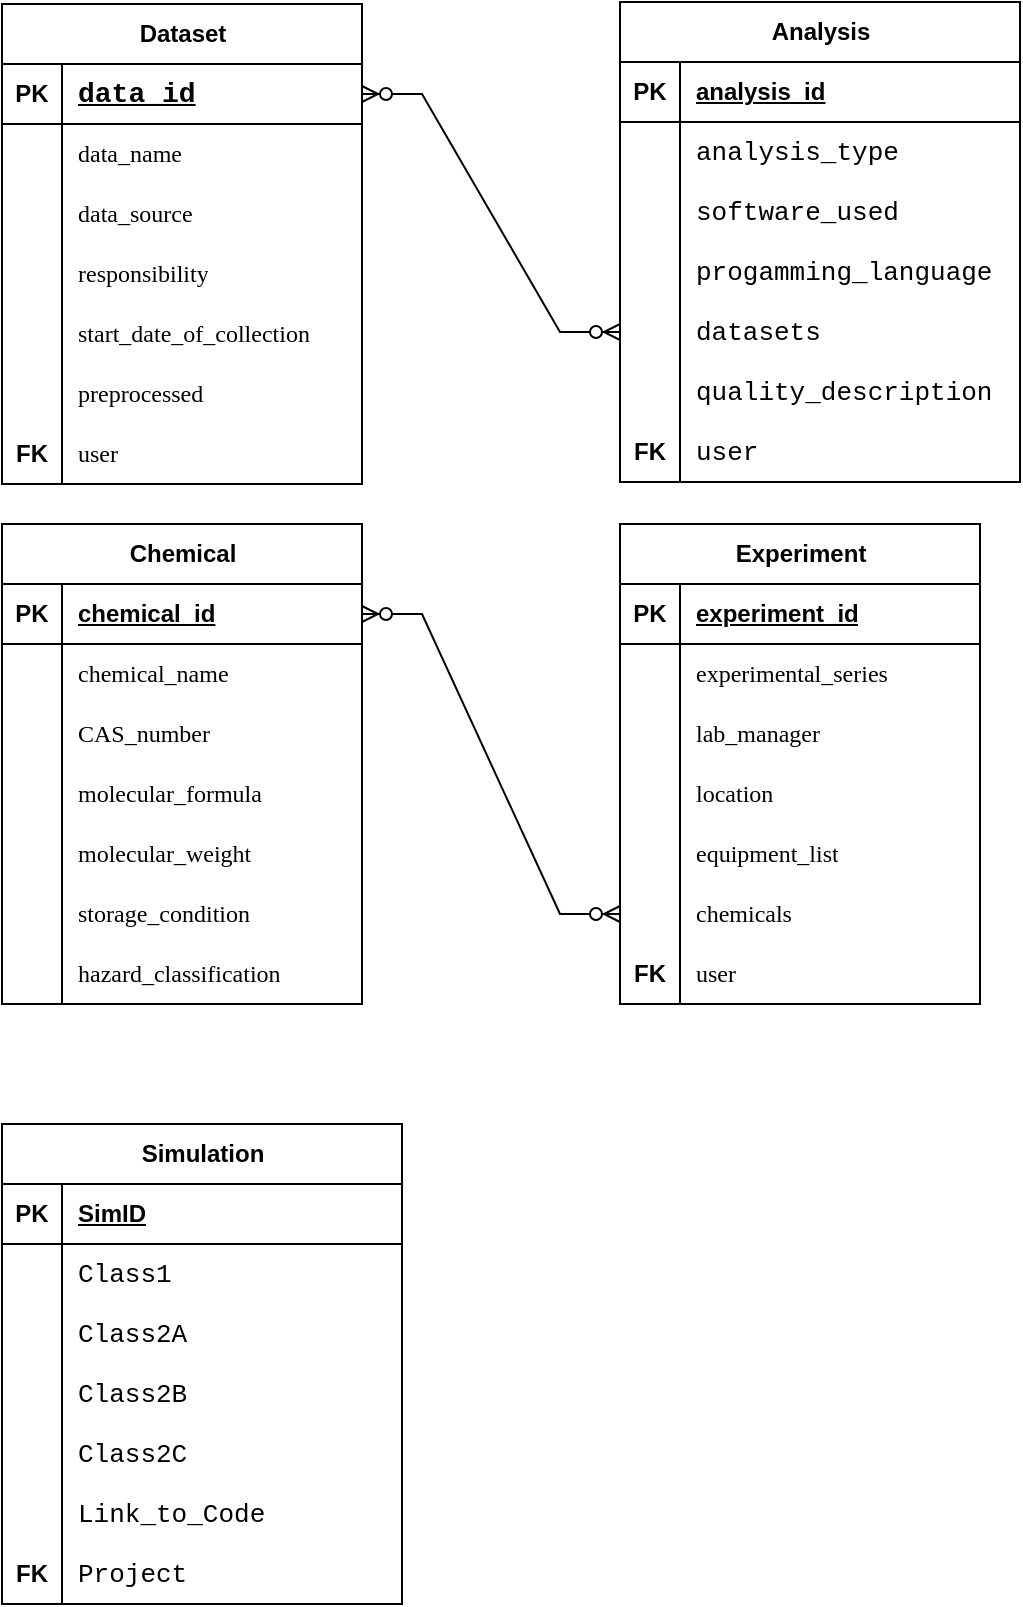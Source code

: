 <mxfile version="24.7.17">
  <diagram id="R2lEEEUBdFMjLlhIrx00" name="Page-1">
    <mxGraphModel dx="765" dy="545" grid="1" gridSize="10" guides="1" tooltips="1" connect="1" arrows="1" fold="1" page="1" pageScale="1" pageWidth="850" pageHeight="1100" math="0" shadow="0" extFonts="Permanent Marker^https://fonts.googleapis.com/css?family=Permanent+Marker">
      <root>
        <mxCell id="0" />
        <mxCell id="1" parent="0" />
        <mxCell id="FANMIz-VUArgThIN-32Q-28" value="Chemical" style="shape=table;startSize=30;container=1;collapsible=1;childLayout=tableLayout;fixedRows=1;rowLines=0;fontStyle=1;align=center;resizeLast=1;html=1;" parent="1" vertex="1">
          <mxGeometry x="151" y="360" width="180" height="240" as="geometry" />
        </mxCell>
        <mxCell id="FANMIz-VUArgThIN-32Q-29" value="" style="shape=tableRow;horizontal=0;startSize=0;swimlaneHead=0;swimlaneBody=0;fillColor=none;collapsible=0;dropTarget=0;points=[[0,0.5],[1,0.5]];portConstraint=eastwest;top=0;left=0;right=0;bottom=1;" parent="FANMIz-VUArgThIN-32Q-28" vertex="1">
          <mxGeometry y="30" width="180" height="30" as="geometry" />
        </mxCell>
        <mxCell id="FANMIz-VUArgThIN-32Q-30" value="PK" style="shape=partialRectangle;connectable=0;fillColor=none;top=0;left=0;bottom=0;right=0;fontStyle=1;overflow=hidden;whiteSpace=wrap;html=1;" parent="FANMIz-VUArgThIN-32Q-29" vertex="1">
          <mxGeometry width="30" height="30" as="geometry">
            <mxRectangle width="30" height="30" as="alternateBounds" />
          </mxGeometry>
        </mxCell>
        <mxCell id="FANMIz-VUArgThIN-32Q-31" value="chemical_id" style="shape=partialRectangle;connectable=0;fillColor=none;top=0;left=0;bottom=0;right=0;align=left;spacingLeft=6;fontStyle=5;overflow=hidden;whiteSpace=wrap;html=1;" parent="FANMIz-VUArgThIN-32Q-29" vertex="1">
          <mxGeometry x="30" width="150" height="30" as="geometry">
            <mxRectangle width="150" height="30" as="alternateBounds" />
          </mxGeometry>
        </mxCell>
        <mxCell id="FANMIz-VUArgThIN-32Q-32" value="" style="shape=tableRow;horizontal=0;startSize=0;swimlaneHead=0;swimlaneBody=0;fillColor=none;collapsible=0;dropTarget=0;points=[[0,0.5],[1,0.5]];portConstraint=eastwest;top=0;left=0;right=0;bottom=0;" parent="FANMIz-VUArgThIN-32Q-28" vertex="1">
          <mxGeometry y="60" width="180" height="30" as="geometry" />
        </mxCell>
        <mxCell id="FANMIz-VUArgThIN-32Q-33" value="" style="shape=partialRectangle;connectable=0;fillColor=none;top=0;left=0;bottom=0;right=0;editable=1;overflow=hidden;whiteSpace=wrap;html=1;" parent="FANMIz-VUArgThIN-32Q-32" vertex="1">
          <mxGeometry width="30" height="30" as="geometry">
            <mxRectangle width="30" height="30" as="alternateBounds" />
          </mxGeometry>
        </mxCell>
        <mxCell id="FANMIz-VUArgThIN-32Q-34" value="chemical_name" style="shape=partialRectangle;connectable=0;fillColor=none;top=0;left=0;bottom=0;right=0;align=left;spacingLeft=6;overflow=hidden;whiteSpace=wrap;html=1;fontFamily=Lucida Console;fontSize=12;" parent="FANMIz-VUArgThIN-32Q-32" vertex="1">
          <mxGeometry x="30" width="150" height="30" as="geometry">
            <mxRectangle width="150" height="30" as="alternateBounds" />
          </mxGeometry>
        </mxCell>
        <mxCell id="FANMIz-VUArgThIN-32Q-35" value="" style="shape=tableRow;horizontal=0;startSize=0;swimlaneHead=0;swimlaneBody=0;fillColor=none;collapsible=0;dropTarget=0;points=[[0,0.5],[1,0.5]];portConstraint=eastwest;top=0;left=0;right=0;bottom=0;" parent="FANMIz-VUArgThIN-32Q-28" vertex="1">
          <mxGeometry y="90" width="180" height="30" as="geometry" />
        </mxCell>
        <mxCell id="FANMIz-VUArgThIN-32Q-36" value="" style="shape=partialRectangle;connectable=0;fillColor=none;top=0;left=0;bottom=0;right=0;editable=1;overflow=hidden;whiteSpace=wrap;html=1;" parent="FANMIz-VUArgThIN-32Q-35" vertex="1">
          <mxGeometry width="30" height="30" as="geometry">
            <mxRectangle width="30" height="30" as="alternateBounds" />
          </mxGeometry>
        </mxCell>
        <mxCell id="FANMIz-VUArgThIN-32Q-37" value="CAS_number" style="shape=partialRectangle;connectable=0;fillColor=none;top=0;left=0;bottom=0;right=0;align=left;spacingLeft=6;overflow=hidden;whiteSpace=wrap;html=1;fontFamily=Lucida Console;fontSize=12;" parent="FANMIz-VUArgThIN-32Q-35" vertex="1">
          <mxGeometry x="30" width="150" height="30" as="geometry">
            <mxRectangle width="150" height="30" as="alternateBounds" />
          </mxGeometry>
        </mxCell>
        <mxCell id="FANMIz-VUArgThIN-32Q-38" value="" style="shape=tableRow;horizontal=0;startSize=0;swimlaneHead=0;swimlaneBody=0;fillColor=none;collapsible=0;dropTarget=0;points=[[0,0.5],[1,0.5]];portConstraint=eastwest;top=0;left=0;right=0;bottom=0;" parent="FANMIz-VUArgThIN-32Q-28" vertex="1">
          <mxGeometry y="120" width="180" height="30" as="geometry" />
        </mxCell>
        <mxCell id="FANMIz-VUArgThIN-32Q-39" value="" style="shape=partialRectangle;connectable=0;fillColor=none;top=0;left=0;bottom=0;right=0;editable=1;overflow=hidden;whiteSpace=wrap;html=1;" parent="FANMIz-VUArgThIN-32Q-38" vertex="1">
          <mxGeometry width="30" height="30" as="geometry">
            <mxRectangle width="30" height="30" as="alternateBounds" />
          </mxGeometry>
        </mxCell>
        <mxCell id="FANMIz-VUArgThIN-32Q-40" value="molecular_formula" style="shape=partialRectangle;connectable=0;fillColor=none;top=0;left=0;bottom=0;right=0;align=left;spacingLeft=6;overflow=hidden;whiteSpace=wrap;html=1;fontFamily=Lucida Console;fontSize=12;" parent="FANMIz-VUArgThIN-32Q-38" vertex="1">
          <mxGeometry x="30" width="150" height="30" as="geometry">
            <mxRectangle width="150" height="30" as="alternateBounds" />
          </mxGeometry>
        </mxCell>
        <mxCell id="FANMIz-VUArgThIN-32Q-41" value="" style="shape=tableRow;horizontal=0;startSize=0;swimlaneHead=0;swimlaneBody=0;fillColor=none;collapsible=0;dropTarget=0;points=[[0,0.5],[1,0.5]];portConstraint=eastwest;top=0;left=0;right=0;bottom=0;" parent="FANMIz-VUArgThIN-32Q-28" vertex="1">
          <mxGeometry y="150" width="180" height="30" as="geometry" />
        </mxCell>
        <mxCell id="FANMIz-VUArgThIN-32Q-42" value="" style="shape=partialRectangle;connectable=0;fillColor=none;top=0;left=0;bottom=0;right=0;editable=1;overflow=hidden;whiteSpace=wrap;html=1;" parent="FANMIz-VUArgThIN-32Q-41" vertex="1">
          <mxGeometry width="30" height="30" as="geometry">
            <mxRectangle width="30" height="30" as="alternateBounds" />
          </mxGeometry>
        </mxCell>
        <mxCell id="FANMIz-VUArgThIN-32Q-43" value="molecular_weight" style="shape=partialRectangle;connectable=0;fillColor=none;top=0;left=0;bottom=0;right=0;align=left;spacingLeft=6;overflow=hidden;whiteSpace=wrap;html=1;fontFamily=Lucida Console;fontSize=12;" parent="FANMIz-VUArgThIN-32Q-41" vertex="1">
          <mxGeometry x="30" width="150" height="30" as="geometry">
            <mxRectangle width="150" height="30" as="alternateBounds" />
          </mxGeometry>
        </mxCell>
        <mxCell id="FANMIz-VUArgThIN-32Q-46" value="" style="shape=tableRow;horizontal=0;startSize=0;swimlaneHead=0;swimlaneBody=0;fillColor=none;collapsible=0;dropTarget=0;points=[[0,0.5],[1,0.5]];portConstraint=eastwest;top=0;left=0;right=0;bottom=0;" parent="FANMIz-VUArgThIN-32Q-28" vertex="1">
          <mxGeometry y="180" width="180" height="30" as="geometry" />
        </mxCell>
        <mxCell id="FANMIz-VUArgThIN-32Q-47" value="" style="shape=partialRectangle;connectable=0;fillColor=none;top=0;left=0;bottom=0;right=0;editable=1;overflow=hidden;whiteSpace=wrap;html=1;" parent="FANMIz-VUArgThIN-32Q-46" vertex="1">
          <mxGeometry width="30" height="30" as="geometry">
            <mxRectangle width="30" height="30" as="alternateBounds" />
          </mxGeometry>
        </mxCell>
        <mxCell id="FANMIz-VUArgThIN-32Q-48" value="storage_condition" style="shape=partialRectangle;connectable=0;fillColor=none;top=0;left=0;bottom=0;right=0;align=left;spacingLeft=6;overflow=hidden;whiteSpace=wrap;html=1;fontFamily=Lucida Console;fontSize=12;" parent="FANMIz-VUArgThIN-32Q-46" vertex="1">
          <mxGeometry x="30" width="150" height="30" as="geometry">
            <mxRectangle width="150" height="30" as="alternateBounds" />
          </mxGeometry>
        </mxCell>
        <mxCell id="FANMIz-VUArgThIN-32Q-49" value="" style="shape=tableRow;horizontal=0;startSize=0;swimlaneHead=0;swimlaneBody=0;fillColor=none;collapsible=0;dropTarget=0;points=[[0,0.5],[1,0.5]];portConstraint=eastwest;top=0;left=0;right=0;bottom=0;" parent="FANMIz-VUArgThIN-32Q-28" vertex="1">
          <mxGeometry y="210" width="180" height="30" as="geometry" />
        </mxCell>
        <mxCell id="FANMIz-VUArgThIN-32Q-50" value="" style="shape=partialRectangle;connectable=0;fillColor=none;top=0;left=0;bottom=0;right=0;editable=1;overflow=hidden;whiteSpace=wrap;html=1;" parent="FANMIz-VUArgThIN-32Q-49" vertex="1">
          <mxGeometry width="30" height="30" as="geometry">
            <mxRectangle width="30" height="30" as="alternateBounds" />
          </mxGeometry>
        </mxCell>
        <mxCell id="FANMIz-VUArgThIN-32Q-51" value="hazard_classification" style="shape=partialRectangle;connectable=0;fillColor=none;top=0;left=0;bottom=0;right=0;align=left;spacingLeft=6;overflow=hidden;whiteSpace=wrap;html=1;fontFamily=Lucida Console;fontSize=12;" parent="FANMIz-VUArgThIN-32Q-49" vertex="1">
          <mxGeometry x="30" width="150" height="30" as="geometry">
            <mxRectangle width="150" height="30" as="alternateBounds" />
          </mxGeometry>
        </mxCell>
        <mxCell id="FANMIz-VUArgThIN-32Q-52" value="Experiment" style="shape=table;startSize=30;container=1;collapsible=1;childLayout=tableLayout;fixedRows=1;rowLines=0;fontStyle=1;align=center;resizeLast=1;html=1;" parent="1" vertex="1">
          <mxGeometry x="460" y="360" width="180" height="240" as="geometry" />
        </mxCell>
        <mxCell id="FANMIz-VUArgThIN-32Q-53" value="" style="shape=tableRow;horizontal=0;startSize=0;swimlaneHead=0;swimlaneBody=0;fillColor=none;collapsible=0;dropTarget=0;points=[[0,0.5],[1,0.5]];portConstraint=eastwest;top=0;left=0;right=0;bottom=1;" parent="FANMIz-VUArgThIN-32Q-52" vertex="1">
          <mxGeometry y="30" width="180" height="30" as="geometry" />
        </mxCell>
        <mxCell id="FANMIz-VUArgThIN-32Q-54" value="PK" style="shape=partialRectangle;connectable=0;fillColor=none;top=0;left=0;bottom=0;right=0;fontStyle=1;overflow=hidden;whiteSpace=wrap;html=1;" parent="FANMIz-VUArgThIN-32Q-53" vertex="1">
          <mxGeometry width="30" height="30" as="geometry">
            <mxRectangle width="30" height="30" as="alternateBounds" />
          </mxGeometry>
        </mxCell>
        <mxCell id="FANMIz-VUArgThIN-32Q-55" value="experiment_id" style="shape=partialRectangle;connectable=0;fillColor=none;top=0;left=0;bottom=0;right=0;align=left;spacingLeft=6;fontStyle=5;overflow=hidden;whiteSpace=wrap;html=1;" parent="FANMIz-VUArgThIN-32Q-53" vertex="1">
          <mxGeometry x="30" width="150" height="30" as="geometry">
            <mxRectangle width="150" height="30" as="alternateBounds" />
          </mxGeometry>
        </mxCell>
        <mxCell id="FANMIz-VUArgThIN-32Q-56" value="" style="shape=tableRow;horizontal=0;startSize=0;swimlaneHead=0;swimlaneBody=0;fillColor=none;collapsible=0;dropTarget=0;points=[[0,0.5],[1,0.5]];portConstraint=eastwest;top=0;left=0;right=0;bottom=0;" parent="FANMIz-VUArgThIN-32Q-52" vertex="1">
          <mxGeometry y="60" width="180" height="30" as="geometry" />
        </mxCell>
        <mxCell id="FANMIz-VUArgThIN-32Q-57" value="" style="shape=partialRectangle;connectable=0;fillColor=none;top=0;left=0;bottom=0;right=0;editable=1;overflow=hidden;whiteSpace=wrap;html=1;" parent="FANMIz-VUArgThIN-32Q-56" vertex="1">
          <mxGeometry width="30" height="30" as="geometry">
            <mxRectangle width="30" height="30" as="alternateBounds" />
          </mxGeometry>
        </mxCell>
        <mxCell id="FANMIz-VUArgThIN-32Q-58" value="experimental_series" style="shape=partialRectangle;connectable=0;fillColor=none;top=0;left=0;bottom=0;right=0;align=left;spacingLeft=6;overflow=hidden;whiteSpace=wrap;html=1;fontFamily=Lucida Console;fontSize=12;" parent="FANMIz-VUArgThIN-32Q-56" vertex="1">
          <mxGeometry x="30" width="150" height="30" as="geometry">
            <mxRectangle width="150" height="30" as="alternateBounds" />
          </mxGeometry>
        </mxCell>
        <mxCell id="FANMIz-VUArgThIN-32Q-59" value="" style="shape=tableRow;horizontal=0;startSize=0;swimlaneHead=0;swimlaneBody=0;fillColor=none;collapsible=0;dropTarget=0;points=[[0,0.5],[1,0.5]];portConstraint=eastwest;top=0;left=0;right=0;bottom=0;" parent="FANMIz-VUArgThIN-32Q-52" vertex="1">
          <mxGeometry y="90" width="180" height="30" as="geometry" />
        </mxCell>
        <mxCell id="FANMIz-VUArgThIN-32Q-60" value="" style="shape=partialRectangle;connectable=0;fillColor=none;top=0;left=0;bottom=0;right=0;editable=1;overflow=hidden;whiteSpace=wrap;html=1;" parent="FANMIz-VUArgThIN-32Q-59" vertex="1">
          <mxGeometry width="30" height="30" as="geometry">
            <mxRectangle width="30" height="30" as="alternateBounds" />
          </mxGeometry>
        </mxCell>
        <mxCell id="FANMIz-VUArgThIN-32Q-61" value="lab_manager" style="shape=partialRectangle;connectable=0;fillColor=none;top=0;left=0;bottom=0;right=0;align=left;spacingLeft=6;overflow=hidden;whiteSpace=wrap;html=1;fontFamily=Lucida Console;fontSize=12;" parent="FANMIz-VUArgThIN-32Q-59" vertex="1">
          <mxGeometry x="30" width="150" height="30" as="geometry">
            <mxRectangle width="150" height="30" as="alternateBounds" />
          </mxGeometry>
        </mxCell>
        <mxCell id="FANMIz-VUArgThIN-32Q-62" value="" style="shape=tableRow;horizontal=0;startSize=0;swimlaneHead=0;swimlaneBody=0;fillColor=none;collapsible=0;dropTarget=0;points=[[0,0.5],[1,0.5]];portConstraint=eastwest;top=0;left=0;right=0;bottom=0;" parent="FANMIz-VUArgThIN-32Q-52" vertex="1">
          <mxGeometry y="120" width="180" height="30" as="geometry" />
        </mxCell>
        <mxCell id="FANMIz-VUArgThIN-32Q-63" value="" style="shape=partialRectangle;connectable=0;fillColor=none;top=0;left=0;bottom=0;right=0;editable=1;overflow=hidden;whiteSpace=wrap;html=1;" parent="FANMIz-VUArgThIN-32Q-62" vertex="1">
          <mxGeometry width="30" height="30" as="geometry">
            <mxRectangle width="30" height="30" as="alternateBounds" />
          </mxGeometry>
        </mxCell>
        <mxCell id="FANMIz-VUArgThIN-32Q-64" value="location" style="shape=partialRectangle;connectable=0;fillColor=none;top=0;left=0;bottom=0;right=0;align=left;spacingLeft=6;overflow=hidden;whiteSpace=wrap;html=1;fontFamily=Lucida Console;fontSize=12;" parent="FANMIz-VUArgThIN-32Q-62" vertex="1">
          <mxGeometry x="30" width="150" height="30" as="geometry">
            <mxRectangle width="150" height="30" as="alternateBounds" />
          </mxGeometry>
        </mxCell>
        <mxCell id="FANMIz-VUArgThIN-32Q-65" value="" style="shape=tableRow;horizontal=0;startSize=0;swimlaneHead=0;swimlaneBody=0;fillColor=none;collapsible=0;dropTarget=0;points=[[0,0.5],[1,0.5]];portConstraint=eastwest;top=0;left=0;right=0;bottom=0;" parent="FANMIz-VUArgThIN-32Q-52" vertex="1">
          <mxGeometry y="150" width="180" height="30" as="geometry" />
        </mxCell>
        <mxCell id="FANMIz-VUArgThIN-32Q-66" value="" style="shape=partialRectangle;connectable=0;fillColor=none;top=0;left=0;bottom=0;right=0;editable=1;overflow=hidden;whiteSpace=wrap;html=1;" parent="FANMIz-VUArgThIN-32Q-65" vertex="1">
          <mxGeometry width="30" height="30" as="geometry">
            <mxRectangle width="30" height="30" as="alternateBounds" />
          </mxGeometry>
        </mxCell>
        <mxCell id="FANMIz-VUArgThIN-32Q-67" value="equipment_list" style="shape=partialRectangle;connectable=0;fillColor=none;top=0;left=0;bottom=0;right=0;align=left;spacingLeft=6;overflow=hidden;whiteSpace=wrap;html=1;fontFamily=Lucida Console;fontSize=12;" parent="FANMIz-VUArgThIN-32Q-65" vertex="1">
          <mxGeometry x="30" width="150" height="30" as="geometry">
            <mxRectangle width="150" height="30" as="alternateBounds" />
          </mxGeometry>
        </mxCell>
        <mxCell id="FANMIz-VUArgThIN-32Q-68" value="" style="shape=tableRow;horizontal=0;startSize=0;swimlaneHead=0;swimlaneBody=0;fillColor=none;collapsible=0;dropTarget=0;points=[[0,0.5],[1,0.5]];portConstraint=eastwest;top=0;left=0;right=0;bottom=0;" parent="FANMIz-VUArgThIN-32Q-52" vertex="1">
          <mxGeometry y="180" width="180" height="30" as="geometry" />
        </mxCell>
        <mxCell id="FANMIz-VUArgThIN-32Q-69" value="" style="shape=partialRectangle;connectable=0;fillColor=none;top=0;left=0;bottom=0;right=0;editable=1;overflow=hidden;whiteSpace=wrap;html=1;" parent="FANMIz-VUArgThIN-32Q-68" vertex="1">
          <mxGeometry width="30" height="30" as="geometry">
            <mxRectangle width="30" height="30" as="alternateBounds" />
          </mxGeometry>
        </mxCell>
        <mxCell id="FANMIz-VUArgThIN-32Q-70" value="chemicals" style="shape=partialRectangle;connectable=0;fillColor=none;top=0;left=0;bottom=0;right=0;align=left;spacingLeft=6;overflow=hidden;whiteSpace=wrap;html=1;fontFamily=Lucida Console;fontSize=12;" parent="FANMIz-VUArgThIN-32Q-68" vertex="1">
          <mxGeometry x="30" width="150" height="30" as="geometry">
            <mxRectangle width="150" height="30" as="alternateBounds" />
          </mxGeometry>
        </mxCell>
        <mxCell id="FANMIz-VUArgThIN-32Q-71" value="" style="shape=tableRow;horizontal=0;startSize=0;swimlaneHead=0;swimlaneBody=0;fillColor=none;collapsible=0;dropTarget=0;points=[[0,0.5],[1,0.5]];portConstraint=eastwest;top=0;left=0;right=0;bottom=0;" parent="FANMIz-VUArgThIN-32Q-52" vertex="1">
          <mxGeometry y="210" width="180" height="30" as="geometry" />
        </mxCell>
        <mxCell id="FANMIz-VUArgThIN-32Q-72" value="&lt;span style=&quot;font-weight: 700;&quot;&gt;FK&lt;/span&gt;" style="shape=partialRectangle;connectable=0;fillColor=none;top=0;left=0;bottom=0;right=0;editable=1;overflow=hidden;whiteSpace=wrap;html=1;" parent="FANMIz-VUArgThIN-32Q-71" vertex="1">
          <mxGeometry width="30" height="30" as="geometry">
            <mxRectangle width="30" height="30" as="alternateBounds" />
          </mxGeometry>
        </mxCell>
        <mxCell id="FANMIz-VUArgThIN-32Q-73" value="user" style="shape=partialRectangle;connectable=0;fillColor=none;top=0;left=0;bottom=0;right=0;align=left;spacingLeft=6;overflow=hidden;whiteSpace=wrap;html=1;fontFamily=Lucida Console;fontSize=12;" parent="FANMIz-VUArgThIN-32Q-71" vertex="1">
          <mxGeometry x="30" width="150" height="30" as="geometry">
            <mxRectangle width="150" height="30" as="alternateBounds" />
          </mxGeometry>
        </mxCell>
        <mxCell id="FANMIz-VUArgThIN-32Q-77" value="" style="edgeStyle=entityRelationEdgeStyle;fontSize=12;html=1;endArrow=ERzeroToMany;endFill=1;startArrow=ERzeroToMany;rounded=0;exitX=1;exitY=0.5;exitDx=0;exitDy=0;" parent="1" source="FANMIz-VUArgThIN-32Q-29" target="FANMIz-VUArgThIN-32Q-68" edge="1">
          <mxGeometry width="100" height="100" relative="1" as="geometry">
            <mxPoint x="70" y="530" as="sourcePoint" />
            <mxPoint x="170" y="430" as="targetPoint" />
          </mxGeometry>
        </mxCell>
        <mxCell id="FANMIz-VUArgThIN-32Q-78" value="Dataset" style="shape=table;startSize=30;container=1;collapsible=1;childLayout=tableLayout;fixedRows=1;rowLines=0;fontStyle=1;align=center;resizeLast=1;html=1;fontColor=#000000;" parent="1" vertex="1">
          <mxGeometry x="151" y="100" width="180" height="240" as="geometry" />
        </mxCell>
        <mxCell id="FANMIz-VUArgThIN-32Q-79" value="" style="shape=tableRow;horizontal=0;startSize=0;swimlaneHead=0;swimlaneBody=0;fillColor=none;collapsible=0;dropTarget=0;points=[[0,0.5],[1,0.5]];portConstraint=eastwest;top=0;left=0;right=0;bottom=1;fontColor=#000000;" parent="FANMIz-VUArgThIN-32Q-78" vertex="1">
          <mxGeometry y="30" width="180" height="30" as="geometry" />
        </mxCell>
        <mxCell id="FANMIz-VUArgThIN-32Q-80" value="PK" style="shape=partialRectangle;connectable=0;fillColor=none;top=0;left=0;bottom=0;right=0;fontStyle=1;overflow=hidden;whiteSpace=wrap;html=1;fontColor=#000000;" parent="FANMIz-VUArgThIN-32Q-79" vertex="1">
          <mxGeometry width="30" height="30" as="geometry">
            <mxRectangle width="30" height="30" as="alternateBounds" />
          </mxGeometry>
        </mxCell>
        <mxCell id="FANMIz-VUArgThIN-32Q-81" value="&lt;span style=&quot;font-family: Consolas, &amp;quot;Courier New&amp;quot;, monospace; font-size: 14px; white-space: pre; background-color: rgb(255, 255, 255);&quot;&gt;data_id&lt;/span&gt;" style="shape=partialRectangle;connectable=0;fillColor=none;top=0;left=0;bottom=0;right=0;align=left;spacingLeft=6;fontStyle=5;overflow=hidden;whiteSpace=wrap;html=1;fontColor=#000000;" parent="FANMIz-VUArgThIN-32Q-79" vertex="1">
          <mxGeometry x="30" width="150" height="30" as="geometry">
            <mxRectangle width="150" height="30" as="alternateBounds" />
          </mxGeometry>
        </mxCell>
        <mxCell id="FANMIz-VUArgThIN-32Q-82" value="" style="shape=tableRow;horizontal=0;startSize=0;swimlaneHead=0;swimlaneBody=0;fillColor=none;collapsible=0;dropTarget=0;points=[[0,0.5],[1,0.5]];portConstraint=eastwest;top=0;left=0;right=0;bottom=0;fontColor=#000000;" parent="FANMIz-VUArgThIN-32Q-78" vertex="1">
          <mxGeometry y="60" width="180" height="30" as="geometry" />
        </mxCell>
        <mxCell id="FANMIz-VUArgThIN-32Q-83" value="" style="shape=partialRectangle;connectable=0;fillColor=none;top=0;left=0;bottom=0;right=0;editable=1;overflow=hidden;whiteSpace=wrap;html=1;fontColor=#000000;" parent="FANMIz-VUArgThIN-32Q-82" vertex="1">
          <mxGeometry width="30" height="30" as="geometry">
            <mxRectangle width="30" height="30" as="alternateBounds" />
          </mxGeometry>
        </mxCell>
        <mxCell id="FANMIz-VUArgThIN-32Q-84" value="&lt;span style=&quot;font-size: 12px; white-space: pre; background-color: rgb(255, 255, 255);&quot;&gt;data_name&lt;/span&gt;" style="shape=partialRectangle;connectable=0;fillColor=none;top=0;left=0;bottom=0;right=0;align=left;spacingLeft=6;overflow=hidden;whiteSpace=wrap;html=1;fontSize=12;fontFamily=Lucida Console;fontColor=#000000;" parent="FANMIz-VUArgThIN-32Q-82" vertex="1">
          <mxGeometry x="30" width="150" height="30" as="geometry">
            <mxRectangle width="150" height="30" as="alternateBounds" />
          </mxGeometry>
        </mxCell>
        <mxCell id="FANMIz-VUArgThIN-32Q-85" value="" style="shape=tableRow;horizontal=0;startSize=0;swimlaneHead=0;swimlaneBody=0;fillColor=none;collapsible=0;dropTarget=0;points=[[0,0.5],[1,0.5]];portConstraint=eastwest;top=0;left=0;right=0;bottom=0;fontColor=#000000;" parent="FANMIz-VUArgThIN-32Q-78" vertex="1">
          <mxGeometry y="90" width="180" height="30" as="geometry" />
        </mxCell>
        <mxCell id="FANMIz-VUArgThIN-32Q-86" value="" style="shape=partialRectangle;connectable=0;fillColor=none;top=0;left=0;bottom=0;right=0;editable=1;overflow=hidden;whiteSpace=wrap;html=1;fontColor=#000000;" parent="FANMIz-VUArgThIN-32Q-85" vertex="1">
          <mxGeometry width="30" height="30" as="geometry">
            <mxRectangle width="30" height="30" as="alternateBounds" />
          </mxGeometry>
        </mxCell>
        <mxCell id="FANMIz-VUArgThIN-32Q-87" value="&lt;span style=&quot;font-size: 12px; white-space: pre; background-color: rgb(255, 255, 255);&quot;&gt;data_source&lt;/span&gt;" style="shape=partialRectangle;connectable=0;fillColor=none;top=0;left=0;bottom=0;right=0;align=left;spacingLeft=6;overflow=hidden;whiteSpace=wrap;html=1;fontSize=12;fontFamily=Lucida Console;fontColor=#000000;" parent="FANMIz-VUArgThIN-32Q-85" vertex="1">
          <mxGeometry x="30" width="150" height="30" as="geometry">
            <mxRectangle width="150" height="30" as="alternateBounds" />
          </mxGeometry>
        </mxCell>
        <mxCell id="FANMIz-VUArgThIN-32Q-88" value="" style="shape=tableRow;horizontal=0;startSize=0;swimlaneHead=0;swimlaneBody=0;fillColor=none;collapsible=0;dropTarget=0;points=[[0,0.5],[1,0.5]];portConstraint=eastwest;top=0;left=0;right=0;bottom=0;fontColor=#000000;" parent="FANMIz-VUArgThIN-32Q-78" vertex="1">
          <mxGeometry y="120" width="180" height="30" as="geometry" />
        </mxCell>
        <mxCell id="FANMIz-VUArgThIN-32Q-89" value="" style="shape=partialRectangle;connectable=0;fillColor=none;top=0;left=0;bottom=0;right=0;editable=1;overflow=hidden;whiteSpace=wrap;html=1;fontColor=#000000;" parent="FANMIz-VUArgThIN-32Q-88" vertex="1">
          <mxGeometry width="30" height="30" as="geometry">
            <mxRectangle width="30" height="30" as="alternateBounds" />
          </mxGeometry>
        </mxCell>
        <mxCell id="FANMIz-VUArgThIN-32Q-90" value="&lt;span style=&quot;font-size: 12px; white-space: pre; background-color: rgb(255, 255, 255);&quot;&gt;responsibility&lt;/span&gt;" style="shape=partialRectangle;connectable=0;fillColor=none;top=0;left=0;bottom=0;right=0;align=left;spacingLeft=6;overflow=hidden;whiteSpace=wrap;html=1;fontFamily=Lucida Console;fontSize=12;fontColor=#000000;" parent="FANMIz-VUArgThIN-32Q-88" vertex="1">
          <mxGeometry x="30" width="150" height="30" as="geometry">
            <mxRectangle width="150" height="30" as="alternateBounds" />
          </mxGeometry>
        </mxCell>
        <mxCell id="FANMIz-VUArgThIN-32Q-91" value="" style="shape=tableRow;horizontal=0;startSize=0;swimlaneHead=0;swimlaneBody=0;fillColor=none;collapsible=0;dropTarget=0;points=[[0,0.5],[1,0.5]];portConstraint=eastwest;top=0;left=0;right=0;bottom=0;fontColor=#000000;" parent="FANMIz-VUArgThIN-32Q-78" vertex="1">
          <mxGeometry y="150" width="180" height="30" as="geometry" />
        </mxCell>
        <mxCell id="FANMIz-VUArgThIN-32Q-92" value="" style="shape=partialRectangle;connectable=0;fillColor=none;top=0;left=0;bottom=0;right=0;editable=1;overflow=hidden;whiteSpace=wrap;html=1;fontColor=#000000;" parent="FANMIz-VUArgThIN-32Q-91" vertex="1">
          <mxGeometry width="30" height="30" as="geometry">
            <mxRectangle width="30" height="30" as="alternateBounds" />
          </mxGeometry>
        </mxCell>
        <mxCell id="FANMIz-VUArgThIN-32Q-93" value="&lt;span style=&quot;font-size: 12px; white-space: pre; background-color: rgb(255, 255, 255);&quot;&gt;start_date_of_collection&lt;/span&gt;" style="shape=partialRectangle;connectable=0;fillColor=none;top=0;left=0;bottom=0;right=0;align=left;spacingLeft=6;overflow=hidden;whiteSpace=wrap;html=1;fontFamily=Lucida Console;fontSize=12;fontColor=#000000;" parent="FANMIz-VUArgThIN-32Q-91" vertex="1">
          <mxGeometry x="30" width="150" height="30" as="geometry">
            <mxRectangle width="150" height="30" as="alternateBounds" />
          </mxGeometry>
        </mxCell>
        <mxCell id="FANMIz-VUArgThIN-32Q-94" value="" style="shape=tableRow;horizontal=0;startSize=0;swimlaneHead=0;swimlaneBody=0;fillColor=none;collapsible=0;dropTarget=0;points=[[0,0.5],[1,0.5]];portConstraint=eastwest;top=0;left=0;right=0;bottom=0;fontColor=#000000;" parent="FANMIz-VUArgThIN-32Q-78" vertex="1">
          <mxGeometry y="180" width="180" height="30" as="geometry" />
        </mxCell>
        <mxCell id="FANMIz-VUArgThIN-32Q-95" value="" style="shape=partialRectangle;connectable=0;fillColor=none;top=0;left=0;bottom=0;right=0;editable=1;overflow=hidden;whiteSpace=wrap;html=1;fontColor=#000000;" parent="FANMIz-VUArgThIN-32Q-94" vertex="1">
          <mxGeometry width="30" height="30" as="geometry">
            <mxRectangle width="30" height="30" as="alternateBounds" />
          </mxGeometry>
        </mxCell>
        <mxCell id="FANMIz-VUArgThIN-32Q-96" value="&lt;span style=&quot;font-size: 12px; white-space: pre; background-color: rgb(255, 255, 255);&quot;&gt;preprocessed&lt;/span&gt;" style="shape=partialRectangle;connectable=0;fillColor=none;top=0;left=0;bottom=0;right=0;align=left;spacingLeft=6;overflow=hidden;whiteSpace=wrap;html=1;fontFamily=Lucida Console;fontSize=12;fontColor=#000000;" parent="FANMIz-VUArgThIN-32Q-94" vertex="1">
          <mxGeometry x="30" width="150" height="30" as="geometry">
            <mxRectangle width="150" height="30" as="alternateBounds" />
          </mxGeometry>
        </mxCell>
        <mxCell id="FANMIz-VUArgThIN-32Q-97" value="" style="shape=tableRow;horizontal=0;startSize=0;swimlaneHead=0;swimlaneBody=0;fillColor=none;collapsible=0;dropTarget=0;points=[[0,0.5],[1,0.5]];portConstraint=eastwest;top=0;left=0;right=0;bottom=0;fontColor=#000000;" parent="FANMIz-VUArgThIN-32Q-78" vertex="1">
          <mxGeometry y="210" width="180" height="30" as="geometry" />
        </mxCell>
        <mxCell id="FANMIz-VUArgThIN-32Q-98" value="&lt;span style=&quot;font-family: monospace; font-size: 0px; text-align: start; text-wrap: nowrap;&quot;&gt;FK&lt;/span&gt;&lt;span style=&quot;font-weight: 700;&quot;&gt;FK&lt;/span&gt;" style="shape=partialRectangle;connectable=0;fillColor=none;top=0;left=0;bottom=0;right=0;editable=1;overflow=hidden;whiteSpace=wrap;html=1;fontColor=#000000;" parent="FANMIz-VUArgThIN-32Q-97" vertex="1">
          <mxGeometry width="30" height="30" as="geometry">
            <mxRectangle width="30" height="30" as="alternateBounds" />
          </mxGeometry>
        </mxCell>
        <mxCell id="FANMIz-VUArgThIN-32Q-99" value="&lt;span style=&quot;font-size: 12px; white-space: pre; background-color: rgb(255, 255, 255);&quot;&gt;user&lt;/span&gt;" style="shape=partialRectangle;connectable=0;fillColor=none;top=0;left=0;bottom=0;right=0;align=left;spacingLeft=6;overflow=hidden;whiteSpace=wrap;html=1;fontFamily=Lucida Console;fontSize=12;fontColor=#000000;" parent="FANMIz-VUArgThIN-32Q-97" vertex="1">
          <mxGeometry x="30" width="150" height="30" as="geometry">
            <mxRectangle width="150" height="30" as="alternateBounds" />
          </mxGeometry>
        </mxCell>
        <mxCell id="FANMIz-VUArgThIN-32Q-101" value="Analysis" style="shape=table;startSize=30;container=1;collapsible=1;childLayout=tableLayout;fixedRows=1;rowLines=0;fontStyle=1;align=center;resizeLast=1;html=1;" parent="1" vertex="1">
          <mxGeometry x="460" y="99" width="200" height="240" as="geometry" />
        </mxCell>
        <mxCell id="FANMIz-VUArgThIN-32Q-102" value="" style="shape=tableRow;horizontal=0;startSize=0;swimlaneHead=0;swimlaneBody=0;fillColor=none;collapsible=0;dropTarget=0;points=[[0,0.5],[1,0.5]];portConstraint=eastwest;top=0;left=0;right=0;bottom=1;" parent="FANMIz-VUArgThIN-32Q-101" vertex="1">
          <mxGeometry y="30" width="200" height="30" as="geometry" />
        </mxCell>
        <mxCell id="FANMIz-VUArgThIN-32Q-103" value="PK" style="shape=partialRectangle;connectable=0;fillColor=none;top=0;left=0;bottom=0;right=0;fontStyle=1;overflow=hidden;whiteSpace=wrap;html=1;" parent="FANMIz-VUArgThIN-32Q-102" vertex="1">
          <mxGeometry width="30" height="30" as="geometry">
            <mxRectangle width="30" height="30" as="alternateBounds" />
          </mxGeometry>
        </mxCell>
        <mxCell id="FANMIz-VUArgThIN-32Q-104" value="analysis_id" style="shape=partialRectangle;connectable=0;fillColor=none;top=0;left=0;bottom=0;right=0;align=left;spacingLeft=6;fontStyle=5;overflow=hidden;whiteSpace=wrap;html=1;" parent="FANMIz-VUArgThIN-32Q-102" vertex="1">
          <mxGeometry x="30" width="170" height="30" as="geometry">
            <mxRectangle width="170" height="30" as="alternateBounds" />
          </mxGeometry>
        </mxCell>
        <mxCell id="FANMIz-VUArgThIN-32Q-105" value="" style="shape=tableRow;horizontal=0;startSize=0;swimlaneHead=0;swimlaneBody=0;fillColor=none;collapsible=0;dropTarget=0;points=[[0,0.5],[1,0.5]];portConstraint=eastwest;top=0;left=0;right=0;bottom=0;" parent="FANMIz-VUArgThIN-32Q-101" vertex="1">
          <mxGeometry y="60" width="200" height="30" as="geometry" />
        </mxCell>
        <mxCell id="FANMIz-VUArgThIN-32Q-106" value="" style="shape=partialRectangle;connectable=0;fillColor=none;top=0;left=0;bottom=0;right=0;editable=1;overflow=hidden;whiteSpace=wrap;html=1;" parent="FANMIz-VUArgThIN-32Q-105" vertex="1">
          <mxGeometry width="30" height="30" as="geometry">
            <mxRectangle width="30" height="30" as="alternateBounds" />
          </mxGeometry>
        </mxCell>
        <mxCell id="FANMIz-VUArgThIN-32Q-107" value="analysis_type" style="shape=partialRectangle;connectable=0;fillColor=none;top=0;left=0;bottom=0;right=0;align=left;spacingLeft=6;overflow=hidden;whiteSpace=wrap;html=1;fontFamily=Courier New;fontSize=13;" parent="FANMIz-VUArgThIN-32Q-105" vertex="1">
          <mxGeometry x="30" width="170" height="30" as="geometry">
            <mxRectangle width="170" height="30" as="alternateBounds" />
          </mxGeometry>
        </mxCell>
        <mxCell id="FANMIz-VUArgThIN-32Q-108" value="" style="shape=tableRow;horizontal=0;startSize=0;swimlaneHead=0;swimlaneBody=0;fillColor=none;collapsible=0;dropTarget=0;points=[[0,0.5],[1,0.5]];portConstraint=eastwest;top=0;left=0;right=0;bottom=0;" parent="FANMIz-VUArgThIN-32Q-101" vertex="1">
          <mxGeometry y="90" width="200" height="30" as="geometry" />
        </mxCell>
        <mxCell id="FANMIz-VUArgThIN-32Q-109" value="" style="shape=partialRectangle;connectable=0;fillColor=none;top=0;left=0;bottom=0;right=0;editable=1;overflow=hidden;whiteSpace=wrap;html=1;" parent="FANMIz-VUArgThIN-32Q-108" vertex="1">
          <mxGeometry width="30" height="30" as="geometry">
            <mxRectangle width="30" height="30" as="alternateBounds" />
          </mxGeometry>
        </mxCell>
        <mxCell id="FANMIz-VUArgThIN-32Q-110" value="software_used" style="shape=partialRectangle;connectable=0;fillColor=none;top=0;left=0;bottom=0;right=0;align=left;spacingLeft=6;overflow=hidden;whiteSpace=wrap;html=1;fontFamily=Courier New;fontSize=13;" parent="FANMIz-VUArgThIN-32Q-108" vertex="1">
          <mxGeometry x="30" width="170" height="30" as="geometry">
            <mxRectangle width="170" height="30" as="alternateBounds" />
          </mxGeometry>
        </mxCell>
        <mxCell id="FANMIz-VUArgThIN-32Q-111" value="" style="shape=tableRow;horizontal=0;startSize=0;swimlaneHead=0;swimlaneBody=0;fillColor=none;collapsible=0;dropTarget=0;points=[[0,0.5],[1,0.5]];portConstraint=eastwest;top=0;left=0;right=0;bottom=0;" parent="FANMIz-VUArgThIN-32Q-101" vertex="1">
          <mxGeometry y="120" width="200" height="30" as="geometry" />
        </mxCell>
        <mxCell id="FANMIz-VUArgThIN-32Q-112" value="" style="shape=partialRectangle;connectable=0;fillColor=none;top=0;left=0;bottom=0;right=0;editable=1;overflow=hidden;whiteSpace=wrap;html=1;" parent="FANMIz-VUArgThIN-32Q-111" vertex="1">
          <mxGeometry width="30" height="30" as="geometry">
            <mxRectangle width="30" height="30" as="alternateBounds" />
          </mxGeometry>
        </mxCell>
        <mxCell id="FANMIz-VUArgThIN-32Q-113" value="progamming_language" style="shape=partialRectangle;connectable=0;fillColor=none;top=0;left=0;bottom=0;right=0;align=left;spacingLeft=6;overflow=hidden;whiteSpace=wrap;html=1;fontFamily=Courier New;fontSize=13;" parent="FANMIz-VUArgThIN-32Q-111" vertex="1">
          <mxGeometry x="30" width="170" height="30" as="geometry">
            <mxRectangle width="170" height="30" as="alternateBounds" />
          </mxGeometry>
        </mxCell>
        <mxCell id="FANMIz-VUArgThIN-32Q-114" value="" style="shape=tableRow;horizontal=0;startSize=0;swimlaneHead=0;swimlaneBody=0;fillColor=none;collapsible=0;dropTarget=0;points=[[0,0.5],[1,0.5]];portConstraint=eastwest;top=0;left=0;right=0;bottom=0;" parent="FANMIz-VUArgThIN-32Q-101" vertex="1">
          <mxGeometry y="150" width="200" height="30" as="geometry" />
        </mxCell>
        <mxCell id="FANMIz-VUArgThIN-32Q-115" value="" style="shape=partialRectangle;connectable=0;fillColor=none;top=0;left=0;bottom=0;right=0;editable=1;overflow=hidden;whiteSpace=wrap;html=1;" parent="FANMIz-VUArgThIN-32Q-114" vertex="1">
          <mxGeometry width="30" height="30" as="geometry">
            <mxRectangle width="30" height="30" as="alternateBounds" />
          </mxGeometry>
        </mxCell>
        <mxCell id="FANMIz-VUArgThIN-32Q-116" value="datasets" style="shape=partialRectangle;connectable=0;fillColor=none;top=0;left=0;bottom=0;right=0;align=left;spacingLeft=6;overflow=hidden;whiteSpace=wrap;html=1;fontFamily=Courier New;fontSize=13;" parent="FANMIz-VUArgThIN-32Q-114" vertex="1">
          <mxGeometry x="30" width="170" height="30" as="geometry">
            <mxRectangle width="170" height="30" as="alternateBounds" />
          </mxGeometry>
        </mxCell>
        <mxCell id="FANMIz-VUArgThIN-32Q-117" value="" style="shape=tableRow;horizontal=0;startSize=0;swimlaneHead=0;swimlaneBody=0;fillColor=none;collapsible=0;dropTarget=0;points=[[0,0.5],[1,0.5]];portConstraint=eastwest;top=0;left=0;right=0;bottom=0;" parent="FANMIz-VUArgThIN-32Q-101" vertex="1">
          <mxGeometry y="180" width="200" height="30" as="geometry" />
        </mxCell>
        <mxCell id="FANMIz-VUArgThIN-32Q-118" value="" style="shape=partialRectangle;connectable=0;fillColor=none;top=0;left=0;bottom=0;right=0;editable=1;overflow=hidden;whiteSpace=wrap;html=1;" parent="FANMIz-VUArgThIN-32Q-117" vertex="1">
          <mxGeometry width="30" height="30" as="geometry">
            <mxRectangle width="30" height="30" as="alternateBounds" />
          </mxGeometry>
        </mxCell>
        <mxCell id="FANMIz-VUArgThIN-32Q-119" value="quality_description" style="shape=partialRectangle;connectable=0;fillColor=none;top=0;left=0;bottom=0;right=0;align=left;spacingLeft=6;overflow=hidden;whiteSpace=wrap;html=1;fontFamily=Courier New;fontSize=13;" parent="FANMIz-VUArgThIN-32Q-117" vertex="1">
          <mxGeometry x="30" width="170" height="30" as="geometry">
            <mxRectangle width="170" height="30" as="alternateBounds" />
          </mxGeometry>
        </mxCell>
        <mxCell id="FANMIz-VUArgThIN-32Q-120" value="" style="shape=tableRow;horizontal=0;startSize=0;swimlaneHead=0;swimlaneBody=0;fillColor=none;collapsible=0;dropTarget=0;points=[[0,0.5],[1,0.5]];portConstraint=eastwest;top=0;left=0;right=0;bottom=0;" parent="FANMIz-VUArgThIN-32Q-101" vertex="1">
          <mxGeometry y="210" width="200" height="30" as="geometry" />
        </mxCell>
        <mxCell id="FANMIz-VUArgThIN-32Q-121" value="&lt;span style=&quot;text-wrap: nowrap; font-family: monospace; font-size: 0px; text-align: start;&quot;&gt;FK&lt;/span&gt;&lt;span style=&quot;font-weight: 700;&quot;&gt;FK&lt;/span&gt;" style="shape=partialRectangle;connectable=0;fillColor=none;top=0;left=0;bottom=0;right=0;editable=1;overflow=hidden;whiteSpace=wrap;html=1;" parent="FANMIz-VUArgThIN-32Q-120" vertex="1">
          <mxGeometry width="30" height="30" as="geometry">
            <mxRectangle width="30" height="30" as="alternateBounds" />
          </mxGeometry>
        </mxCell>
        <mxCell id="FANMIz-VUArgThIN-32Q-122" value="user" style="shape=partialRectangle;connectable=0;fillColor=none;top=0;left=0;bottom=0;right=0;align=left;spacingLeft=6;overflow=hidden;whiteSpace=wrap;html=1;fontFamily=Courier New;fontSize=13;" parent="FANMIz-VUArgThIN-32Q-120" vertex="1">
          <mxGeometry x="30" width="170" height="30" as="geometry">
            <mxRectangle width="170" height="30" as="alternateBounds" />
          </mxGeometry>
        </mxCell>
        <mxCell id="9xs2LtoRg7VwNx6ZVYQQ-1" value="" style="edgeStyle=entityRelationEdgeStyle;fontSize=12;html=1;endArrow=ERzeroToMany;endFill=1;startArrow=ERzeroToMany;rounded=0;exitX=1;exitY=0.5;exitDx=0;exitDy=0;" edge="1" parent="1" source="FANMIz-VUArgThIN-32Q-79" target="FANMIz-VUArgThIN-32Q-114">
          <mxGeometry width="100" height="100" relative="1" as="geometry">
            <mxPoint x="341" y="415" as="sourcePoint" />
            <mxPoint x="410" y="565" as="targetPoint" />
          </mxGeometry>
        </mxCell>
        <mxCell id="9xs2LtoRg7VwNx6ZVYQQ-2" value="Simulation" style="shape=table;startSize=30;container=1;collapsible=1;childLayout=tableLayout;fixedRows=1;rowLines=0;fontStyle=1;align=center;resizeLast=1;html=1;" vertex="1" parent="1">
          <mxGeometry x="151" y="660" width="200" height="240" as="geometry" />
        </mxCell>
        <mxCell id="9xs2LtoRg7VwNx6ZVYQQ-3" value="" style="shape=tableRow;horizontal=0;startSize=0;swimlaneHead=0;swimlaneBody=0;fillColor=none;collapsible=0;dropTarget=0;points=[[0,0.5],[1,0.5]];portConstraint=eastwest;top=0;left=0;right=0;bottom=1;" vertex="1" parent="9xs2LtoRg7VwNx6ZVYQQ-2">
          <mxGeometry y="30" width="200" height="30" as="geometry" />
        </mxCell>
        <mxCell id="9xs2LtoRg7VwNx6ZVYQQ-4" value="PK" style="shape=partialRectangle;connectable=0;fillColor=none;top=0;left=0;bottom=0;right=0;fontStyle=1;overflow=hidden;whiteSpace=wrap;html=1;" vertex="1" parent="9xs2LtoRg7VwNx6ZVYQQ-3">
          <mxGeometry width="30" height="30" as="geometry">
            <mxRectangle width="30" height="30" as="alternateBounds" />
          </mxGeometry>
        </mxCell>
        <mxCell id="9xs2LtoRg7VwNx6ZVYQQ-5" value="SimID" style="shape=partialRectangle;connectable=0;fillColor=none;top=0;left=0;bottom=0;right=0;align=left;spacingLeft=6;fontStyle=5;overflow=hidden;whiteSpace=wrap;html=1;" vertex="1" parent="9xs2LtoRg7VwNx6ZVYQQ-3">
          <mxGeometry x="30" width="170" height="30" as="geometry">
            <mxRectangle width="170" height="30" as="alternateBounds" />
          </mxGeometry>
        </mxCell>
        <mxCell id="9xs2LtoRg7VwNx6ZVYQQ-6" value="" style="shape=tableRow;horizontal=0;startSize=0;swimlaneHead=0;swimlaneBody=0;fillColor=none;collapsible=0;dropTarget=0;points=[[0,0.5],[1,0.5]];portConstraint=eastwest;top=0;left=0;right=0;bottom=0;" vertex="1" parent="9xs2LtoRg7VwNx6ZVYQQ-2">
          <mxGeometry y="60" width="200" height="30" as="geometry" />
        </mxCell>
        <mxCell id="9xs2LtoRg7VwNx6ZVYQQ-7" value="" style="shape=partialRectangle;connectable=0;fillColor=none;top=0;left=0;bottom=0;right=0;editable=1;overflow=hidden;whiteSpace=wrap;html=1;" vertex="1" parent="9xs2LtoRg7VwNx6ZVYQQ-6">
          <mxGeometry width="30" height="30" as="geometry">
            <mxRectangle width="30" height="30" as="alternateBounds" />
          </mxGeometry>
        </mxCell>
        <mxCell id="9xs2LtoRg7VwNx6ZVYQQ-8" value="Class1" style="shape=partialRectangle;connectable=0;fillColor=none;top=0;left=0;bottom=0;right=0;align=left;spacingLeft=6;overflow=hidden;whiteSpace=wrap;html=1;fontFamily=Courier New;fontSize=13;" vertex="1" parent="9xs2LtoRg7VwNx6ZVYQQ-6">
          <mxGeometry x="30" width="170" height="30" as="geometry">
            <mxRectangle width="170" height="30" as="alternateBounds" />
          </mxGeometry>
        </mxCell>
        <mxCell id="9xs2LtoRg7VwNx6ZVYQQ-9" value="" style="shape=tableRow;horizontal=0;startSize=0;swimlaneHead=0;swimlaneBody=0;fillColor=none;collapsible=0;dropTarget=0;points=[[0,0.5],[1,0.5]];portConstraint=eastwest;top=0;left=0;right=0;bottom=0;" vertex="1" parent="9xs2LtoRg7VwNx6ZVYQQ-2">
          <mxGeometry y="90" width="200" height="30" as="geometry" />
        </mxCell>
        <mxCell id="9xs2LtoRg7VwNx6ZVYQQ-10" value="" style="shape=partialRectangle;connectable=0;fillColor=none;top=0;left=0;bottom=0;right=0;editable=1;overflow=hidden;whiteSpace=wrap;html=1;" vertex="1" parent="9xs2LtoRg7VwNx6ZVYQQ-9">
          <mxGeometry width="30" height="30" as="geometry">
            <mxRectangle width="30" height="30" as="alternateBounds" />
          </mxGeometry>
        </mxCell>
        <mxCell id="9xs2LtoRg7VwNx6ZVYQQ-11" value="Class2A" style="shape=partialRectangle;connectable=0;fillColor=none;top=0;left=0;bottom=0;right=0;align=left;spacingLeft=6;overflow=hidden;whiteSpace=wrap;html=1;fontFamily=Courier New;fontSize=13;" vertex="1" parent="9xs2LtoRg7VwNx6ZVYQQ-9">
          <mxGeometry x="30" width="170" height="30" as="geometry">
            <mxRectangle width="170" height="30" as="alternateBounds" />
          </mxGeometry>
        </mxCell>
        <mxCell id="9xs2LtoRg7VwNx6ZVYQQ-12" value="" style="shape=tableRow;horizontal=0;startSize=0;swimlaneHead=0;swimlaneBody=0;fillColor=none;collapsible=0;dropTarget=0;points=[[0,0.5],[1,0.5]];portConstraint=eastwest;top=0;left=0;right=0;bottom=0;" vertex="1" parent="9xs2LtoRg7VwNx6ZVYQQ-2">
          <mxGeometry y="120" width="200" height="30" as="geometry" />
        </mxCell>
        <mxCell id="9xs2LtoRg7VwNx6ZVYQQ-13" value="" style="shape=partialRectangle;connectable=0;fillColor=none;top=0;left=0;bottom=0;right=0;editable=1;overflow=hidden;whiteSpace=wrap;html=1;" vertex="1" parent="9xs2LtoRg7VwNx6ZVYQQ-12">
          <mxGeometry width="30" height="30" as="geometry">
            <mxRectangle width="30" height="30" as="alternateBounds" />
          </mxGeometry>
        </mxCell>
        <mxCell id="9xs2LtoRg7VwNx6ZVYQQ-14" value="Class2B" style="shape=partialRectangle;connectable=0;fillColor=none;top=0;left=0;bottom=0;right=0;align=left;spacingLeft=6;overflow=hidden;whiteSpace=wrap;html=1;fontFamily=Courier New;fontSize=13;" vertex="1" parent="9xs2LtoRg7VwNx6ZVYQQ-12">
          <mxGeometry x="30" width="170" height="30" as="geometry">
            <mxRectangle width="170" height="30" as="alternateBounds" />
          </mxGeometry>
        </mxCell>
        <mxCell id="9xs2LtoRg7VwNx6ZVYQQ-15" value="" style="shape=tableRow;horizontal=0;startSize=0;swimlaneHead=0;swimlaneBody=0;fillColor=none;collapsible=0;dropTarget=0;points=[[0,0.5],[1,0.5]];portConstraint=eastwest;top=0;left=0;right=0;bottom=0;" vertex="1" parent="9xs2LtoRg7VwNx6ZVYQQ-2">
          <mxGeometry y="150" width="200" height="30" as="geometry" />
        </mxCell>
        <mxCell id="9xs2LtoRg7VwNx6ZVYQQ-16" value="" style="shape=partialRectangle;connectable=0;fillColor=none;top=0;left=0;bottom=0;right=0;editable=1;overflow=hidden;whiteSpace=wrap;html=1;" vertex="1" parent="9xs2LtoRg7VwNx6ZVYQQ-15">
          <mxGeometry width="30" height="30" as="geometry">
            <mxRectangle width="30" height="30" as="alternateBounds" />
          </mxGeometry>
        </mxCell>
        <mxCell id="9xs2LtoRg7VwNx6ZVYQQ-17" value="Class2C" style="shape=partialRectangle;connectable=0;fillColor=none;top=0;left=0;bottom=0;right=0;align=left;spacingLeft=6;overflow=hidden;whiteSpace=wrap;html=1;fontFamily=Courier New;fontSize=13;" vertex="1" parent="9xs2LtoRg7VwNx6ZVYQQ-15">
          <mxGeometry x="30" width="170" height="30" as="geometry">
            <mxRectangle width="170" height="30" as="alternateBounds" />
          </mxGeometry>
        </mxCell>
        <mxCell id="9xs2LtoRg7VwNx6ZVYQQ-18" value="" style="shape=tableRow;horizontal=0;startSize=0;swimlaneHead=0;swimlaneBody=0;fillColor=none;collapsible=0;dropTarget=0;points=[[0,0.5],[1,0.5]];portConstraint=eastwest;top=0;left=0;right=0;bottom=0;" vertex="1" parent="9xs2LtoRg7VwNx6ZVYQQ-2">
          <mxGeometry y="180" width="200" height="30" as="geometry" />
        </mxCell>
        <mxCell id="9xs2LtoRg7VwNx6ZVYQQ-19" value="" style="shape=partialRectangle;connectable=0;fillColor=none;top=0;left=0;bottom=0;right=0;editable=1;overflow=hidden;whiteSpace=wrap;html=1;" vertex="1" parent="9xs2LtoRg7VwNx6ZVYQQ-18">
          <mxGeometry width="30" height="30" as="geometry">
            <mxRectangle width="30" height="30" as="alternateBounds" />
          </mxGeometry>
        </mxCell>
        <mxCell id="9xs2LtoRg7VwNx6ZVYQQ-20" value="Link_to_Code" style="shape=partialRectangle;connectable=0;fillColor=none;top=0;left=0;bottom=0;right=0;align=left;spacingLeft=6;overflow=hidden;whiteSpace=wrap;html=1;fontFamily=Courier New;fontSize=13;" vertex="1" parent="9xs2LtoRg7VwNx6ZVYQQ-18">
          <mxGeometry x="30" width="170" height="30" as="geometry">
            <mxRectangle width="170" height="30" as="alternateBounds" />
          </mxGeometry>
        </mxCell>
        <mxCell id="9xs2LtoRg7VwNx6ZVYQQ-21" value="" style="shape=tableRow;horizontal=0;startSize=0;swimlaneHead=0;swimlaneBody=0;fillColor=none;collapsible=0;dropTarget=0;points=[[0,0.5],[1,0.5]];portConstraint=eastwest;top=0;left=0;right=0;bottom=0;" vertex="1" parent="9xs2LtoRg7VwNx6ZVYQQ-2">
          <mxGeometry y="210" width="200" height="30" as="geometry" />
        </mxCell>
        <mxCell id="9xs2LtoRg7VwNx6ZVYQQ-22" value="&lt;span style=&quot;color: rgba(0, 0, 0, 0); font-family: monospace; font-size: 0px; text-align: start; text-wrap: nowrap;&quot;&gt;FK&lt;/span&gt;&lt;span style=&quot;font-weight: 700;&quot;&gt;FK&lt;/span&gt;" style="shape=partialRectangle;connectable=0;fillColor=none;top=0;left=0;bottom=0;right=0;editable=1;overflow=hidden;whiteSpace=wrap;html=1;" vertex="1" parent="9xs2LtoRg7VwNx6ZVYQQ-21">
          <mxGeometry width="30" height="30" as="geometry">
            <mxRectangle width="30" height="30" as="alternateBounds" />
          </mxGeometry>
        </mxCell>
        <mxCell id="9xs2LtoRg7VwNx6ZVYQQ-23" value="Project" style="shape=partialRectangle;connectable=0;fillColor=none;top=0;left=0;bottom=0;right=0;align=left;spacingLeft=6;overflow=hidden;whiteSpace=wrap;html=1;fontFamily=Courier New;fontSize=13;" vertex="1" parent="9xs2LtoRg7VwNx6ZVYQQ-21">
          <mxGeometry x="30" width="170" height="30" as="geometry">
            <mxRectangle width="170" height="30" as="alternateBounds" />
          </mxGeometry>
        </mxCell>
      </root>
    </mxGraphModel>
  </diagram>
</mxfile>
